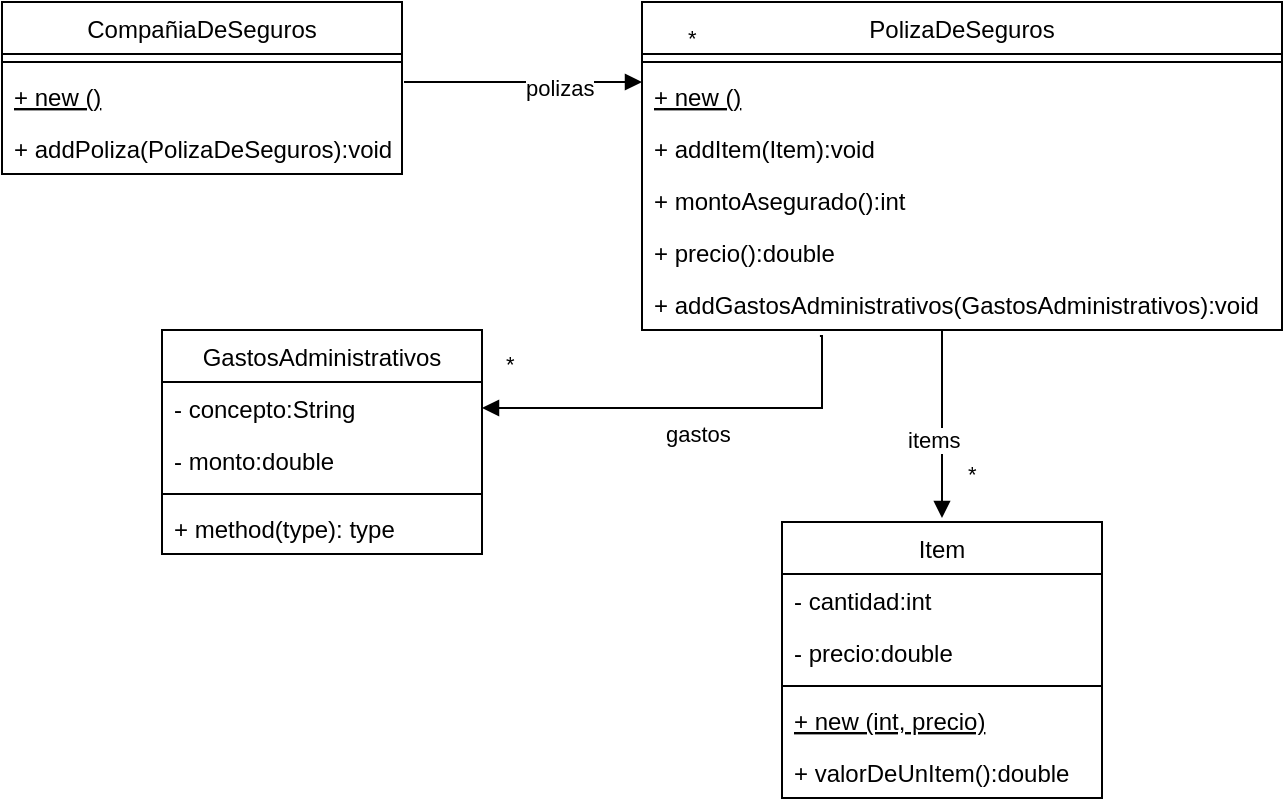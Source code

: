 <mxfile version="20.6.0" type="github">
  <diagram id="C5RBs43oDa-KdzZeNtuy" name="Page-1">
    <mxGraphModel dx="868" dy="450" grid="1" gridSize="10" guides="1" tooltips="1" connect="1" arrows="1" fold="1" page="1" pageScale="1" pageWidth="827" pageHeight="1169" math="0" shadow="0">
      <root>
        <mxCell id="WIyWlLk6GJQsqaUBKTNV-0" />
        <mxCell id="WIyWlLk6GJQsqaUBKTNV-1" parent="WIyWlLk6GJQsqaUBKTNV-0" />
        <mxCell id="Q4Jgzchujn3yijIAJBRP-0" value="Item" style="swimlane;fontStyle=0;align=center;verticalAlign=top;childLayout=stackLayout;horizontal=1;startSize=26;horizontalStack=0;resizeParent=1;resizeParentMax=0;resizeLast=0;collapsible=1;marginBottom=0;" vertex="1" parent="WIyWlLk6GJQsqaUBKTNV-1">
          <mxGeometry x="430" y="340" width="160" height="138" as="geometry" />
        </mxCell>
        <mxCell id="Q4Jgzchujn3yijIAJBRP-1" value="- cantidad:int" style="text;strokeColor=none;fillColor=none;align=left;verticalAlign=top;spacingLeft=4;spacingRight=4;overflow=hidden;rotatable=0;points=[[0,0.5],[1,0.5]];portConstraint=eastwest;" vertex="1" parent="Q4Jgzchujn3yijIAJBRP-0">
          <mxGeometry y="26" width="160" height="26" as="geometry" />
        </mxCell>
        <mxCell id="Q4Jgzchujn3yijIAJBRP-3" value="- precio:double" style="text;strokeColor=none;fillColor=none;align=left;verticalAlign=top;spacingLeft=4;spacingRight=4;overflow=hidden;rotatable=0;points=[[0,0.5],[1,0.5]];portConstraint=eastwest;" vertex="1" parent="Q4Jgzchujn3yijIAJBRP-0">
          <mxGeometry y="52" width="160" height="26" as="geometry" />
        </mxCell>
        <mxCell id="Q4Jgzchujn3yijIAJBRP-2" value="" style="line;strokeWidth=1;fillColor=none;align=left;verticalAlign=middle;spacingTop=-1;spacingLeft=3;spacingRight=3;rotatable=0;labelPosition=right;points=[];portConstraint=eastwest;strokeColor=inherit;" vertex="1" parent="Q4Jgzchujn3yijIAJBRP-0">
          <mxGeometry y="78" width="160" height="8" as="geometry" />
        </mxCell>
        <mxCell id="Q4Jgzchujn3yijIAJBRP-4" value="+ new (int, precio)" style="text;strokeColor=none;fillColor=none;align=left;verticalAlign=top;spacingLeft=4;spacingRight=4;overflow=hidden;rotatable=0;points=[[0,0.5],[1,0.5]];portConstraint=eastwest;fontStyle=4" vertex="1" parent="Q4Jgzchujn3yijIAJBRP-0">
          <mxGeometry y="86" width="160" height="26" as="geometry" />
        </mxCell>
        <mxCell id="Q4Jgzchujn3yijIAJBRP-5" value="+ valorDeUnItem():double" style="text;strokeColor=none;fillColor=none;align=left;verticalAlign=top;spacingLeft=4;spacingRight=4;overflow=hidden;rotatable=0;points=[[0,0.5],[1,0.5]];portConstraint=eastwest;fontStyle=0" vertex="1" parent="Q4Jgzchujn3yijIAJBRP-0">
          <mxGeometry y="112" width="160" height="26" as="geometry" />
        </mxCell>
        <mxCell id="Q4Jgzchujn3yijIAJBRP-11" value="PolizaDeSeguros" style="swimlane;fontStyle=0;align=center;verticalAlign=top;childLayout=stackLayout;horizontal=1;startSize=26;horizontalStack=0;resizeParent=1;resizeParentMax=0;resizeLast=0;collapsible=1;marginBottom=0;" vertex="1" parent="WIyWlLk6GJQsqaUBKTNV-1">
          <mxGeometry x="360" y="80" width="320" height="164" as="geometry" />
        </mxCell>
        <mxCell id="Q4Jgzchujn3yijIAJBRP-13" value="" style="line;strokeWidth=1;fillColor=none;align=left;verticalAlign=middle;spacingTop=-1;spacingLeft=3;spacingRight=3;rotatable=0;labelPosition=right;points=[];portConstraint=eastwest;strokeColor=inherit;" vertex="1" parent="Q4Jgzchujn3yijIAJBRP-11">
          <mxGeometry y="26" width="320" height="8" as="geometry" />
        </mxCell>
        <mxCell id="Q4Jgzchujn3yijIAJBRP-14" value="+ new ()" style="text;strokeColor=none;fillColor=none;align=left;verticalAlign=top;spacingLeft=4;spacingRight=4;overflow=hidden;rotatable=0;points=[[0,0.5],[1,0.5]];portConstraint=eastwest;fontStyle=4" vertex="1" parent="Q4Jgzchujn3yijIAJBRP-11">
          <mxGeometry y="34" width="320" height="26" as="geometry" />
        </mxCell>
        <mxCell id="Q4Jgzchujn3yijIAJBRP-26" value="+ addItem(Item):void" style="text;strokeColor=none;fillColor=none;align=left;verticalAlign=top;spacingLeft=4;spacingRight=4;overflow=hidden;rotatable=0;points=[[0,0.5],[1,0.5]];portConstraint=eastwest;fontStyle=0" vertex="1" parent="Q4Jgzchujn3yijIAJBRP-11">
          <mxGeometry y="60" width="320" height="26" as="geometry" />
        </mxCell>
        <mxCell id="Q4Jgzchujn3yijIAJBRP-29" value="+ montoAsegurado():int" style="text;strokeColor=none;fillColor=none;align=left;verticalAlign=top;spacingLeft=4;spacingRight=4;overflow=hidden;rotatable=0;points=[[0,0.5],[1,0.5]];portConstraint=eastwest;fontStyle=0" vertex="1" parent="Q4Jgzchujn3yijIAJBRP-11">
          <mxGeometry y="86" width="320" height="26" as="geometry" />
        </mxCell>
        <mxCell id="Q4Jgzchujn3yijIAJBRP-30" value="+ precio():double" style="text;strokeColor=none;fillColor=none;align=left;verticalAlign=top;spacingLeft=4;spacingRight=4;overflow=hidden;rotatable=0;points=[[0,0.5],[1,0.5]];portConstraint=eastwest;fontStyle=0" vertex="1" parent="Q4Jgzchujn3yijIAJBRP-11">
          <mxGeometry y="112" width="320" height="26" as="geometry" />
        </mxCell>
        <mxCell id="Q4Jgzchujn3yijIAJBRP-31" value="+ addGastosAdministrativos(GastosAdministrativos):void" style="text;strokeColor=none;fillColor=none;align=left;verticalAlign=top;spacingLeft=4;spacingRight=4;overflow=hidden;rotatable=0;points=[[0,0.5],[1,0.5]];portConstraint=eastwest;fontStyle=0" vertex="1" parent="Q4Jgzchujn3yijIAJBRP-11">
          <mxGeometry y="138" width="320" height="26" as="geometry" />
        </mxCell>
        <mxCell id="Q4Jgzchujn3yijIAJBRP-15" value="CompañiaDeSeguros" style="swimlane;fontStyle=0;align=center;verticalAlign=top;childLayout=stackLayout;horizontal=1;startSize=26;horizontalStack=0;resizeParent=1;resizeParentMax=0;resizeLast=0;collapsible=1;marginBottom=0;" vertex="1" parent="WIyWlLk6GJQsqaUBKTNV-1">
          <mxGeometry x="40" y="80" width="200" height="86" as="geometry" />
        </mxCell>
        <mxCell id="Q4Jgzchujn3yijIAJBRP-17" value="" style="line;strokeWidth=1;fillColor=none;align=left;verticalAlign=middle;spacingTop=-1;spacingLeft=3;spacingRight=3;rotatable=0;labelPosition=right;points=[];portConstraint=eastwest;strokeColor=inherit;" vertex="1" parent="Q4Jgzchujn3yijIAJBRP-15">
          <mxGeometry y="26" width="200" height="8" as="geometry" />
        </mxCell>
        <mxCell id="Q4Jgzchujn3yijIAJBRP-18" value="+ new ()" style="text;strokeColor=none;fillColor=none;align=left;verticalAlign=top;spacingLeft=4;spacingRight=4;overflow=hidden;rotatable=0;points=[[0,0.5],[1,0.5]];portConstraint=eastwest;fontStyle=4" vertex="1" parent="Q4Jgzchujn3yijIAJBRP-15">
          <mxGeometry y="34" width="200" height="26" as="geometry" />
        </mxCell>
        <mxCell id="Q4Jgzchujn3yijIAJBRP-28" value="+ addPoliza(PolizaDeSeguros):void" style="text;strokeColor=none;fillColor=none;align=left;verticalAlign=top;spacingLeft=4;spacingRight=4;overflow=hidden;rotatable=0;points=[[0,0.5],[1,0.5]];portConstraint=eastwest;fontStyle=0" vertex="1" parent="Q4Jgzchujn3yijIAJBRP-15">
          <mxGeometry y="60" width="200" height="26" as="geometry" />
        </mxCell>
        <mxCell id="Q4Jgzchujn3yijIAJBRP-19" value="polizas" style="endArrow=block;endFill=1;html=1;edgeStyle=orthogonalEdgeStyle;align=left;verticalAlign=top;rounded=0;exitX=1.005;exitY=0.231;exitDx=0;exitDy=0;exitPerimeter=0;" edge="1" parent="WIyWlLk6GJQsqaUBKTNV-1" source="Q4Jgzchujn3yijIAJBRP-18">
          <mxGeometry y="10" relative="1" as="geometry">
            <mxPoint x="250" y="120" as="sourcePoint" />
            <mxPoint x="360" y="120" as="targetPoint" />
            <mxPoint as="offset" />
          </mxGeometry>
        </mxCell>
        <mxCell id="Q4Jgzchujn3yijIAJBRP-20" value="*" style="edgeLabel;resizable=0;html=1;align=left;verticalAlign=bottom;" connectable="0" vertex="1" parent="Q4Jgzchujn3yijIAJBRP-19">
          <mxGeometry x="-1" relative="1" as="geometry">
            <mxPoint x="140" y="-14" as="offset" />
          </mxGeometry>
        </mxCell>
        <mxCell id="Q4Jgzchujn3yijIAJBRP-21" value="items" style="endArrow=block;endFill=1;html=1;edgeStyle=orthogonalEdgeStyle;align=left;verticalAlign=top;rounded=0;" edge="1" parent="WIyWlLk6GJQsqaUBKTNV-1">
          <mxGeometry x="-0.111" y="-19" relative="1" as="geometry">
            <mxPoint x="510" y="244" as="sourcePoint" />
            <mxPoint x="510" y="338" as="targetPoint" />
            <Array as="points">
              <mxPoint x="510.5" y="314" />
              <mxPoint x="510.5" y="314" />
            </Array>
            <mxPoint as="offset" />
          </mxGeometry>
        </mxCell>
        <mxCell id="Q4Jgzchujn3yijIAJBRP-22" value="*" style="edgeLabel;resizable=0;html=1;align=left;verticalAlign=bottom;" connectable="0" vertex="1" parent="Q4Jgzchujn3yijIAJBRP-21">
          <mxGeometry x="-1" relative="1" as="geometry">
            <mxPoint x="11" y="80" as="offset" />
          </mxGeometry>
        </mxCell>
        <mxCell id="Q4Jgzchujn3yijIAJBRP-32" value="GastosAdministrativos" style="swimlane;fontStyle=0;align=center;verticalAlign=top;childLayout=stackLayout;horizontal=1;startSize=26;horizontalStack=0;resizeParent=1;resizeParentMax=0;resizeLast=0;collapsible=1;marginBottom=0;" vertex="1" parent="WIyWlLk6GJQsqaUBKTNV-1">
          <mxGeometry x="120" y="244" width="160" height="112" as="geometry" />
        </mxCell>
        <mxCell id="Q4Jgzchujn3yijIAJBRP-33" value="- concepto:String" style="text;strokeColor=none;fillColor=none;align=left;verticalAlign=top;spacingLeft=4;spacingRight=4;overflow=hidden;rotatable=0;points=[[0,0.5],[1,0.5]];portConstraint=eastwest;" vertex="1" parent="Q4Jgzchujn3yijIAJBRP-32">
          <mxGeometry y="26" width="160" height="26" as="geometry" />
        </mxCell>
        <mxCell id="Q4Jgzchujn3yijIAJBRP-36" value="- monto:double" style="text;strokeColor=none;fillColor=none;align=left;verticalAlign=top;spacingLeft=4;spacingRight=4;overflow=hidden;rotatable=0;points=[[0,0.5],[1,0.5]];portConstraint=eastwest;" vertex="1" parent="Q4Jgzchujn3yijIAJBRP-32">
          <mxGeometry y="52" width="160" height="26" as="geometry" />
        </mxCell>
        <mxCell id="Q4Jgzchujn3yijIAJBRP-34" value="" style="line;strokeWidth=1;fillColor=none;align=left;verticalAlign=middle;spacingTop=-1;spacingLeft=3;spacingRight=3;rotatable=0;labelPosition=right;points=[];portConstraint=eastwest;strokeColor=inherit;" vertex="1" parent="Q4Jgzchujn3yijIAJBRP-32">
          <mxGeometry y="78" width="160" height="8" as="geometry" />
        </mxCell>
        <mxCell id="Q4Jgzchujn3yijIAJBRP-35" value="+ method(type): type" style="text;strokeColor=none;fillColor=none;align=left;verticalAlign=top;spacingLeft=4;spacingRight=4;overflow=hidden;rotatable=0;points=[[0,0.5],[1,0.5]];portConstraint=eastwest;" vertex="1" parent="Q4Jgzchujn3yijIAJBRP-32">
          <mxGeometry y="86" width="160" height="26" as="geometry" />
        </mxCell>
        <mxCell id="Q4Jgzchujn3yijIAJBRP-37" value="gastos" style="endArrow=block;endFill=1;html=1;edgeStyle=orthogonalEdgeStyle;align=left;verticalAlign=top;rounded=0;entryX=1;entryY=0.5;entryDx=0;entryDy=0;exitX=0.278;exitY=1.115;exitDx=0;exitDy=0;exitPerimeter=0;" edge="1" parent="WIyWlLk6GJQsqaUBKTNV-1" source="Q4Jgzchujn3yijIAJBRP-31" target="Q4Jgzchujn3yijIAJBRP-33">
          <mxGeometry x="0.131" relative="1" as="geometry">
            <mxPoint x="450" y="290" as="sourcePoint" />
            <mxPoint x="300" y="320" as="targetPoint" />
            <Array as="points">
              <mxPoint x="450" y="247" />
              <mxPoint x="450" y="283" />
            </Array>
            <mxPoint as="offset" />
          </mxGeometry>
        </mxCell>
        <mxCell id="Q4Jgzchujn3yijIAJBRP-38" value="*" style="edgeLabel;resizable=0;html=1;align=left;verticalAlign=bottom;" connectable="0" vertex="1" parent="Q4Jgzchujn3yijIAJBRP-37">
          <mxGeometry x="-1" relative="1" as="geometry">
            <mxPoint x="-159" y="23" as="offset" />
          </mxGeometry>
        </mxCell>
      </root>
    </mxGraphModel>
  </diagram>
</mxfile>
